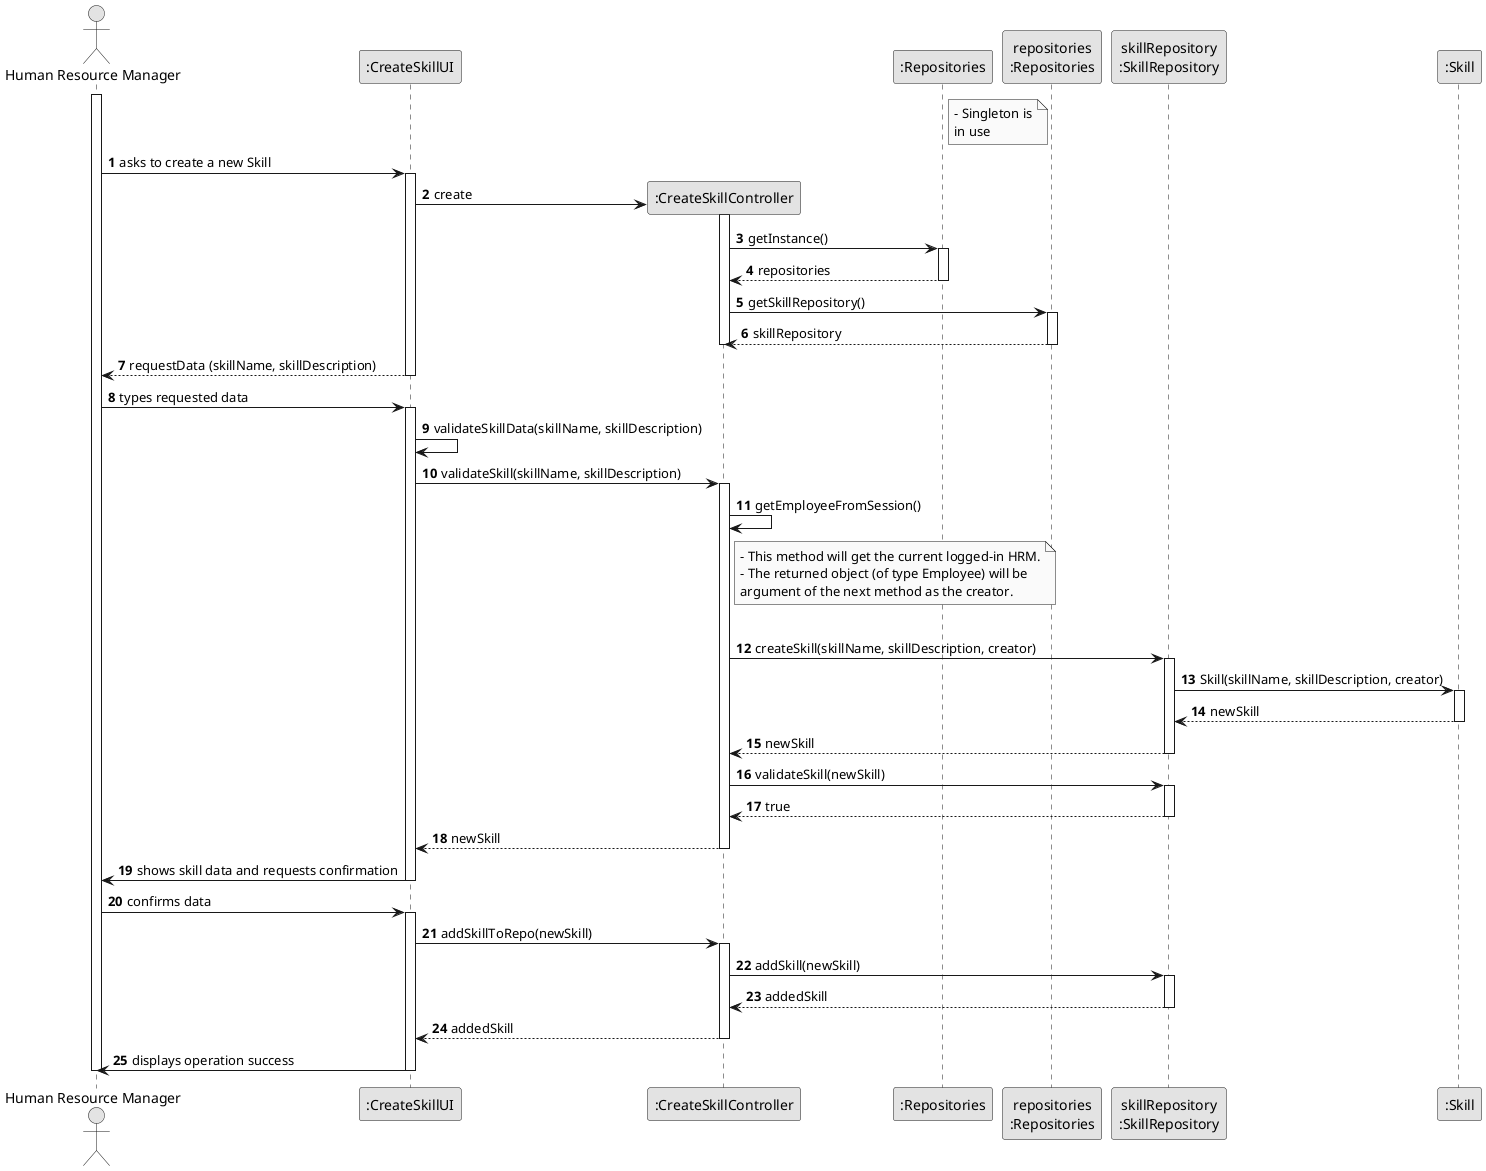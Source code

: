 @startuml
skinparam monochrome true
skinparam packageStyle rectangle
skinparam shadowing false

autonumber

'hide footbox

actor "Human Resource Manager" as HRM
participant ":CreateSkillUI" as UI
participant ":CreateSkillController" as CTRL
participant ":Repositories" as REPO_SINGLETON
participant "repositories\n:Repositories" as GEN_REPO_INSTANCE
participant "skillRepository\n:SkillRepository" as SKILL_REPO_INSTANCE
participant ":Skill" as SKILL
'participant ":HRManager" as MNGR

note right of REPO_SINGLETON
    - Singleton is
    in use
end note


activate HRM

        HRM -> UI : asks to create a new Skill

        activate UI
            'create CTRL
            UI -> CTRL** : create

            activate CTRL

                CTRL -> REPO_SINGLETON : getInstance()

                activate REPO_SINGLETON

                    REPO_SINGLETON --> CTRL : repositories

                deactivate REPO_SINGLETON

                CTRL -> GEN_REPO_INSTANCE : getSkillRepository()

                activate GEN_REPO_INSTANCE

                    GEN_REPO_INSTANCE --> CTRL : skillRepository

                deactivate GEN_REPO_INSTANCE

            deactivate CTRL


            'requests the HRM to input data
            UI --> HRM : requestData (skillName, skillDescription)
        deactivate UI

        HRM -> UI : types requested data

        activate UI

            UI -> UI : validateSkillData(skillName, skillDescription)

            UI -> CTRL : validateSkill(skillName, skillDescription)
            activate CTRL

                CTRL -> CTRL : getEmployeeFromSession()
                note right of CTRL
                    - This method will get the current logged-in HRM.
                    - The returned object (of type Employee) will be
                    argument of the next method as the creator.
                end note
                |||

                CTRL -> SKILL_REPO_INSTANCE : createSkill(skillName, skillDescription, creator)


                activate SKILL_REPO_INSTANCE

                    SKILL_REPO_INSTANCE -> SKILL : Skill(skillName, skillDescription, creator)

                    activate SKILL

                        SKILL --> SKILL_REPO_INSTANCE : newSkill

                    deactivate SKILL

                    SKILL_REPO_INSTANCE --> CTRL : newSkill

                deactivate SKILL_REPO_INSTANCE

                CTRL -> SKILL_REPO_INSTANCE : validateSkill(newSkill)

                activate SKILL_REPO_INSTANCE

                    SKILL_REPO_INSTANCE --> CTRL : true

                deactivate SKILL_REPO_INSTANCE

            CTRL --> UI : newSkill

            deactivate CTRL

                UI -> HRM : shows skill data and requests confirmation



        deactivate UI


    HRM -> UI : confirms data
    activate UI

        UI -> CTRL : addSkillToRepo(newSkill)

        activate CTRL


            CTRL -> SKILL_REPO_INSTANCE : addSkill(newSkill)

            activate SKILL_REPO_INSTANCE

                SKILL_REPO_INSTANCE --> CTRL : addedSkill

            deactivate SKILL_REPO_INSTANCE

            CTRL --> UI : addedSkill

        deactivate CTRL

        UI -> HRM : displays operation success

    deactivate UI

deactivate HRM

@enduml
